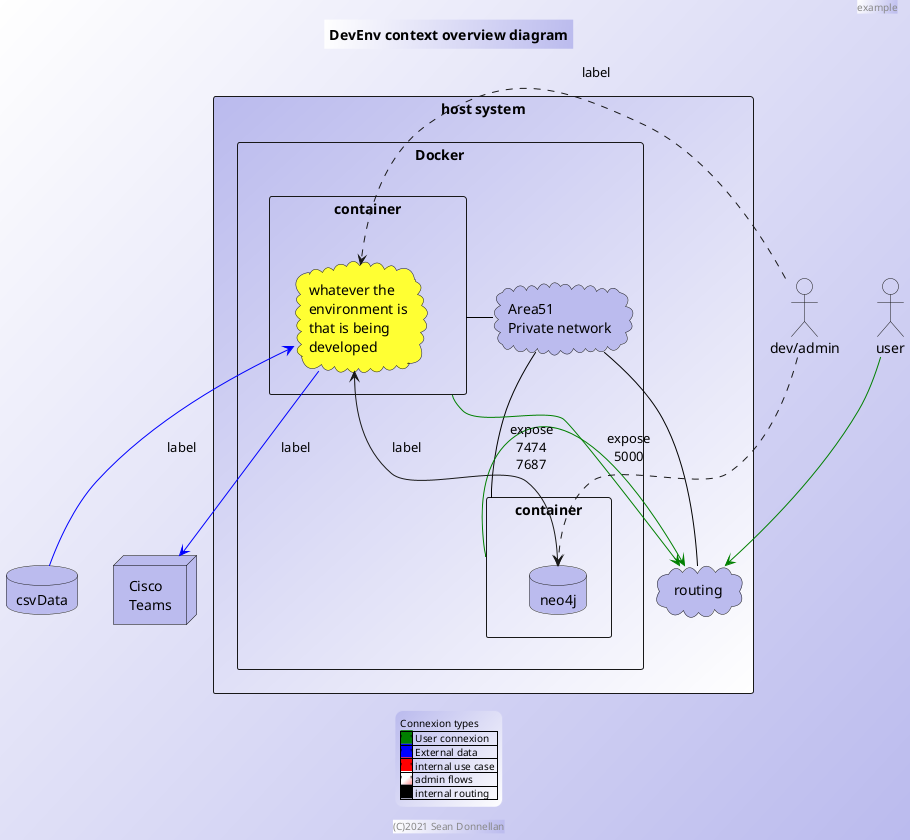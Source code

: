 @startuml
title DevEnv context overview diagram
header example
footer (C)2021 Sean Donnellan

skinparam BackgroundColor #ffffff/bbbbee
skinparam NodeBorderColor black
skinparam NodeBackgroundColor #bbbbee
skinparam DatabaseBackgroundColor #bbbbee
skinparam ActorBackgroundColor transparent
skinparam CloudBackgroundColor #ffff33
skinparam LegendBackgroundColor #bbbbee/ffffff
skinparam LegendBorderThickness 0
skinparam LegendFontSize 10

rectangle "host system" as server #bbbbee/ffffff {
    rectangle "Docker" as solution {
        rectangle "container" as container {
            cloud context [
                whatever the
                environment is
                that is being
                developed
            ]
        }
        cloud containerNet #bbbbee [
            Area51
            Private network
        ]
        rectangle "container" as containerDB {
            database neo4j
        }
        containerDB -[#000000] containerNet
        containerNet -[#000000] container
    }
    cloud "routing" as IP #bbbbee
}

actor user
actor "dev/admin" as admin
node cisco [
    Cisco
    Teams
]
database csvData

containerDB -> IP #green : expose\n7474\n7687
container -> IP #green : expose\n5000
containerNet - IP #000000
user --> IP #green
admin .> neo4j
admin .> context : label
context --> cisco #blue : label
context <-- csvData  #blue : label
context <--> neo4j : label

legend
Connexion types
|<back:#green>'   '</back>| User connexion |
|<back:#blue>'   '</back>| External data |
|<back:red>'   '</back>| internal use case |
|<back:white/red>'   '</back>| admin flows |
|<back:black>'   '</back>| internal routing|
endlegend

@enduml